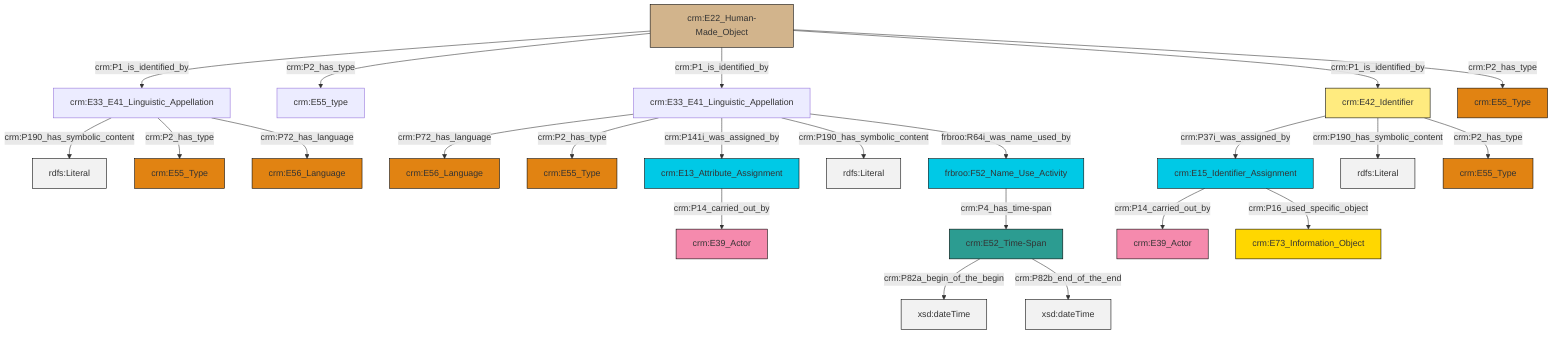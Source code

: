 graph TD
classDef Literal fill:#f2f2f2,stroke:#000000;
classDef CRM_Entity fill:#FFFFFF,stroke:#000000;
classDef Temporal_Entity fill:#00C9E6, stroke:#000000;
classDef Type fill:#E18312, stroke:#000000;
classDef Time-Span fill:#2C9C91, stroke:#000000;
classDef Appellation fill:#FFEB7F, stroke:#000000;
classDef Place fill:#008836, stroke:#000000;
classDef Persistent_Item fill:#B266B2, stroke:#000000;
classDef Conceptual_Object fill:#FFD700, stroke:#000000;
classDef Physical_Thing fill:#D2B48C, stroke:#000000;
classDef Actor fill:#f58aad, stroke:#000000;
classDef PC_Classes fill:#4ce600, stroke:#000000;
classDef Multi fill:#cccccc,stroke:#000000;

2["crm:E22_Human-Made_Object"]:::Physical_Thing -->|crm:P1_is_identified_by| 3["crm:E33_E41_Linguistic_Appellation"]:::Default
6["crm:E33_E41_Linguistic_Appellation"]:::Default -->|crm:P72_has_language| 7["crm:E56_Language"]:::Type
2["crm:E22_Human-Made_Object"]:::Physical_Thing -->|crm:P2_has_type| 0["crm:E55_type"]:::Default
2["crm:E22_Human-Made_Object"]:::Physical_Thing -->|crm:P1_is_identified_by| 6["crm:E33_E41_Linguistic_Appellation"]:::Default
6["crm:E33_E41_Linguistic_Appellation"]:::Default -->|crm:P2_has_type| 15["crm:E55_Type"]:::Type
6["crm:E33_E41_Linguistic_Appellation"]:::Default -->|crm:P141i_was_assigned_by| 16["crm:E13_Attribute_Assignment"]:::Temporal_Entity
6["crm:E33_E41_Linguistic_Appellation"]:::Default -->|crm:P190_has_symbolic_content| 17[rdfs:Literal]:::Literal
6["crm:E33_E41_Linguistic_Appellation"]:::Default -->|frbroo:R64i_was_name_used_by| 18["frbroo:F52_Name_Use_Activity"]:::Temporal_Entity
10["crm:E15_Identifier_Assignment"]:::Temporal_Entity -->|crm:P14_carried_out_by| 19["crm:E39_Actor"]:::Actor
10["crm:E15_Identifier_Assignment"]:::Temporal_Entity -->|crm:P16_used_specific_object| 23["crm:E73_Information_Object"]:::Conceptual_Object
2["crm:E22_Human-Made_Object"]:::Physical_Thing -->|crm:P1_is_identified_by| 4["crm:E42_Identifier"]:::Appellation
3["crm:E33_E41_Linguistic_Appellation"]:::Default -->|crm:P190_has_symbolic_content| 24[rdfs:Literal]:::Literal
2["crm:E22_Human-Made_Object"]:::Physical_Thing -->|crm:P2_has_type| 25["crm:E55_Type"]:::Type
18["frbroo:F52_Name_Use_Activity"]:::Temporal_Entity -->|crm:P4_has_time-span| 20["crm:E52_Time-Span"]:::Time-Span
4["crm:E42_Identifier"]:::Appellation -->|crm:P37i_was_assigned_by| 10["crm:E15_Identifier_Assignment"]:::Temporal_Entity
3["crm:E33_E41_Linguistic_Appellation"]:::Default -->|crm:P2_has_type| 8["crm:E55_Type"]:::Type
3["crm:E33_E41_Linguistic_Appellation"]:::Default -->|crm:P72_has_language| 12["crm:E56_Language"]:::Type
4["crm:E42_Identifier"]:::Appellation -->|crm:P190_has_symbolic_content| 37[rdfs:Literal]:::Literal
4["crm:E42_Identifier"]:::Appellation -->|crm:P2_has_type| 28["crm:E55_Type"]:::Type
20["crm:E52_Time-Span"]:::Time-Span -->|crm:P82a_begin_of_the_begin| 39[xsd:dateTime]:::Literal
20["crm:E52_Time-Span"]:::Time-Span -->|crm:P82b_end_of_the_end| 40[xsd:dateTime]:::Literal
16["crm:E13_Attribute_Assignment"]:::Temporal_Entity -->|crm:P14_carried_out_by| 33["crm:E39_Actor"]:::Actor